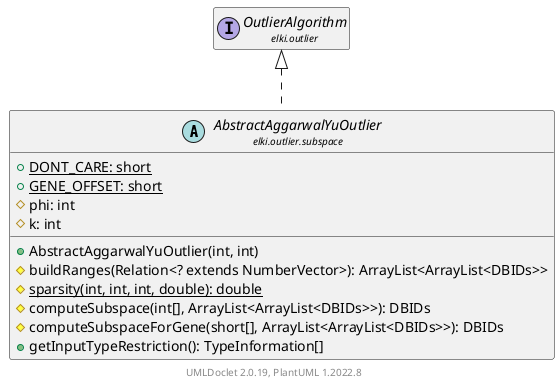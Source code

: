 @startuml
    remove .*\.(Instance|Par|Parameterizer|Factory)$
    set namespaceSeparator none
    hide empty fields
    hide empty methods

    abstract class "<size:14>AbstractAggarwalYuOutlier\n<size:10>elki.outlier.subspace" as elki.outlier.subspace.AbstractAggarwalYuOutlier [[AbstractAggarwalYuOutlier.html]] {
        {static} +DONT_CARE: short
        {static} +GENE_OFFSET: short
        #phi: int
        #k: int
        +AbstractAggarwalYuOutlier(int, int)
        #buildRanges(Relation<? extends NumberVector>): ArrayList<ArrayList<DBIDs>>
        {static} #sparsity(int, int, int, double): double
        #computeSubspace(int[], ArrayList<ArrayList<DBIDs>>): DBIDs
        #computeSubspaceForGene(short[], ArrayList<ArrayList<DBIDs>>): DBIDs
        +getInputTypeRestriction(): TypeInformation[]
    }

    interface "<size:14>OutlierAlgorithm\n<size:10>elki.outlier" as elki.outlier.OutlierAlgorithm [[../OutlierAlgorithm.html]]
    abstract class "<size:14>AbstractAggarwalYuOutlier.Par\n<size:10>elki.outlier.subspace" as elki.outlier.subspace.AbstractAggarwalYuOutlier.Par [[AbstractAggarwalYuOutlier.Par.html]]

    elki.outlier.OutlierAlgorithm <|.. elki.outlier.subspace.AbstractAggarwalYuOutlier
    elki.outlier.subspace.AbstractAggarwalYuOutlier +-- elki.outlier.subspace.AbstractAggarwalYuOutlier.Par

    center footer UMLDoclet 2.0.19, PlantUML 1.2022.8
@enduml
